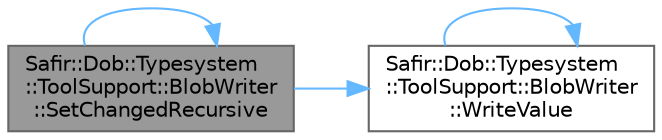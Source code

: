 digraph "Safir::Dob::Typesystem::ToolSupport::BlobWriter::SetChangedRecursive"
{
 // LATEX_PDF_SIZE
  bgcolor="transparent";
  edge [fontname=Helvetica,fontsize=10,labelfontname=Helvetica,labelfontsize=10];
  node [fontname=Helvetica,fontsize=10,shape=box,height=0.2,width=0.4];
  rankdir="LR";
  Node1 [label="Safir::Dob::Typesystem\l::ToolSupport::BlobWriter\l::SetChangedRecursive",height=0.2,width=0.4,color="gray40", fillcolor="grey60", style="filled", fontcolor="black",tooltip="SetChangedRecursive - Recursively set all change flags to specified value."];
  Node1 -> Node1 [color="steelblue1",style="solid"];
  Node1 -> Node2 [color="steelblue1",style="solid"];
  Node2 [label="Safir::Dob::Typesystem\l::ToolSupport::BlobWriter\l::WriteValue",height=0.2,width=0.4,color="grey40", fillcolor="white", style="filled",URL="$a01563.html#a7ab60c554c18675d15fb524ad2e8afd2",tooltip="Write member value to the a blob."];
  Node2 -> Node2 [color="steelblue1",style="solid"];
}
